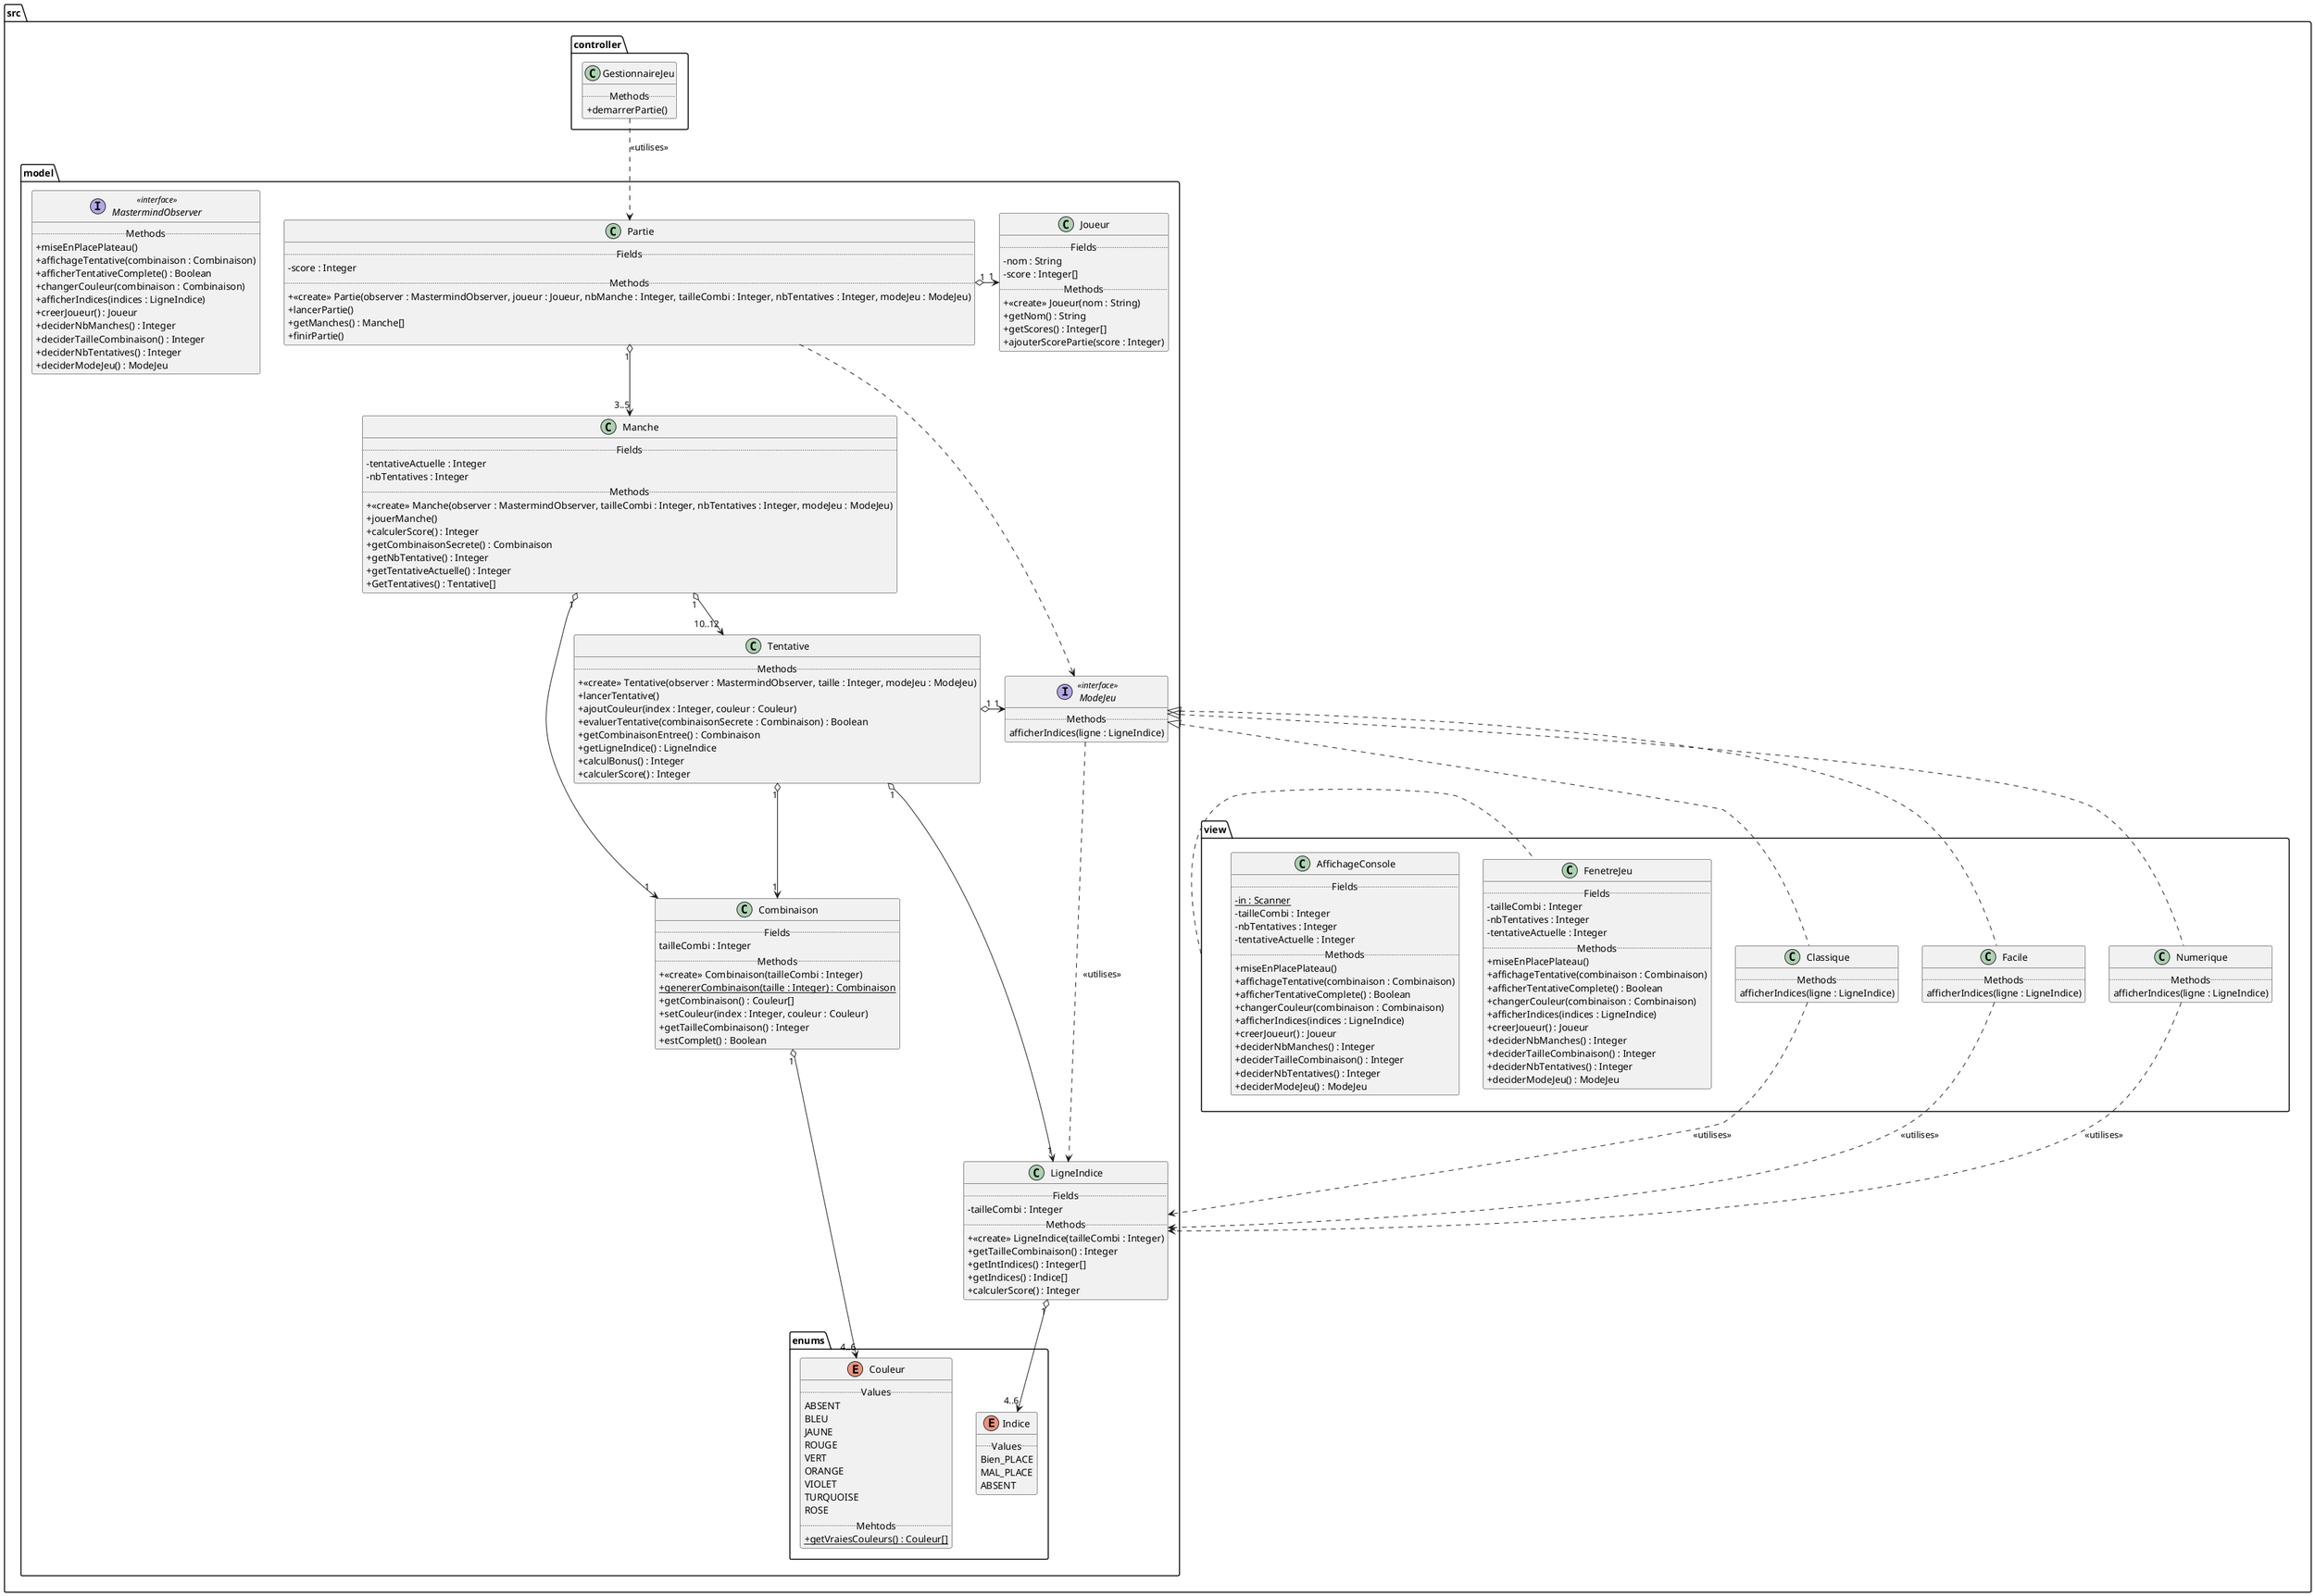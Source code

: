 @startuml
skinparam classAttributeIconSize 0

package src{
    package model{
        package enums{
            enum Couleur{
                ..Values..
                ABSENT
                BLEU
                JAUNE
                ROUGE
                VERT
                ORANGE
                VIOLET
                TURQUOISE
                ROSE
                ..Mehtods..
                + getVraiesCouleurs() : Couleur[] {static}
            }
            enum Indice{
                ..Values..
                Bien_PLACE
                MAL_PLACE
                ABSENT
            }
        }
        class Combinaison{
            ..Fields..
            tailleCombi : Integer
            ..Methods..
            + <<create>> Combinaison(tailleCombi : Integer)
            + genererCombinaison(taille : Integer) : Combinaison {static}
            + getCombinaison() : Couleur[]
            + setCouleur(index : Integer, couleur : Couleur)
            + getTailleCombinaison() : Integer
            + estComplet() : Boolean
        }
        class Joueur{
            ..Fields..
            - nom : String
            - score : Integer[]
            ..Methods..
            + <<create>> Joueur(nom : String)
            + getNom() : String
            + getScores() : Integer[]
            + ajouterScorePartie(score : Integer)
        }
        class LigneIndice{
            ..Fields..
            - tailleCombi : Integer
            ..Methods..
            + <<create>> LigneIndice(tailleCombi : Integer)
            + getTailleCombinaison() : Integer
            + getIntIndices() : Integer[]
            + getIndices() : Indice[]
            + calculerScore() : Integer
        }
        class Manche{
            ..Fields..
            - tentativeActuelle : Integer
            - nbTentatives : Integer
            ..Methods..
            + <<create>> Manche(observer : MastermindObserver, tailleCombi : Integer, nbTentatives : Integer, modeJeu : ModeJeu)
            + jouerManche()
            + calculerScore() : Integer
            + getCombinaisonSecrete() : Combinaison
            + getNbTentative() : Integer
            + getTentativeActuelle() : Integer
            + GetTentatives() : Tentative[]
        }
        interface ModeJeu <<interface>>{
            ..Methods..
            afficherIndices(ligne : LigneIndice)
        }
        class Partie{
            ..Fields..
            - score : Integer
            ..Methods..
            + <<create>> Partie(observer : MastermindObserver, joueur : Joueur, nbManche : Integer, tailleCombi : Integer, nbTentatives : Integer, modeJeu : ModeJeu)
            + lancerPartie()
            + getManches() : Manche[]
            + finirPartie()
        }
        class Tentative{
            ..Methods..
            + <<create>> Tentative(observer : MastermindObserver, taille : Integer, modeJeu : ModeJeu)
            + lancerTentative()
            + ajoutCouleur(index : Integer, couleur : Couleur)
            + evaluerTentative(combinaisonSecrete : Combinaison) : Boolean
            + getCombinaisonEntree() : Combinaison
            + getLigneIndice() : LigneIndice
            + calculBonus() : Integer
            + calculerScore() : Integer
        }
        interface MastermindObserver <<interface>>{
            ..Methods..
            + miseEnPlacePlateau()
            + affichageTentative(combinaison : Combinaison)
            + afficherTentativeComplete() : Boolean
            + changerCouleur(combinaison : Combinaison)
            + afficherIndices(indices : LigneIndice)
            + creerJoueur() : Joueur
            + deciderNbManches() : Integer
            + deciderTailleCombinaison() : Integer
            + deciderNbTentatives() : Integer
            + deciderModeJeu() : ModeJeu
        }
    }
    package view{
        class Classique{
            ..Methods..
            afficherIndices(ligne : LigneIndice)
        }
        class Facile{
            ..Methods..
            afficherIndices(ligne : LigneIndice)
        }
        class Numerique{
            ..Methods..
            afficherIndices(ligne : LigneIndice)
        }
        class AffichageConsole{
            ..Fields..
            - in : Scanner {static}
            - tailleCombi : Integer
            - nbTentatives : Integer
            - tentativeActuelle : Integer
            ..Methods..
            + miseEnPlacePlateau()
            + affichageTentative(combinaison : Combinaison)
            + afficherTentativeComplete() : Boolean
            + changerCouleur(combinaison : Combinaison)
            + afficherIndices(indices : LigneIndice)
            + creerJoueur() : Joueur
            + deciderNbManches() : Integer
            + deciderTailleCombinaison() : Integer
            + deciderNbTentatives() : Integer
            + deciderModeJeu() : ModeJeu
        }
        class FenetreJeu{
            ..Fields..
            - tailleCombi : Integer
            - nbTentatives : Integer
            - tentativeActuelle : Integer
            ..Methods..
            + miseEnPlacePlateau()
            + affichageTentative(combinaison : Combinaison)
            + afficherTentativeComplete() : Boolean
            + changerCouleur(combinaison : Combinaison)
            + afficherIndices(indices : LigneIndice)
            + creerJoueur() : Joueur
            + deciderNbManches() : Integer
            + deciderTailleCombinaison() : Integer
            + deciderNbTentatives() : Integer
            + deciderModeJeu() : ModeJeu
        }
    }
    package controller{
        class GestionnaireJeu{
            ..Methods..
            + demarrerPartie()
        }
    }
}

src.controller.GestionnaireJeu ..> src.model.Partie : <<utilises>>


src.model.Combinaison "1" o--> "4..6" src.model.enums.Couleur

src.model.LigneIndice "1" o--> "4..6" src.model.enums.Indice

src.model.Manche "1" o--> "10..12" src.model.Tentative
src.model.Manche "1" o--> "1" src.model.Combinaison

src.model.ModeJeu ...> src.model.LigneIndice : <<utilises>>
src.model.ModeJeu <|.. src.view.Classique
src.model.ModeJeu <|.. src.view.Facile
src.model.ModeJeu <|.. src.view.Numerique

src.model.Partie "1" o-> "1" src.model.Joueur
src.model.Partie "1" o--> "3..5" src.model.Manche
src.model.Partie .> src.model.ModeJeu

src.model.Tentative "1" o--> "1" src.model.Combinaison
src.model.Tentative "1" o--> "1" src.model.LigneIndice
src.model.Tentative "1" o-> "1" src.model.ModeJeu


src.view.FenetreJeu

src.view.Classique ..> src.model.LigneIndice : <<utilises>>

src.view.Facile ..> src.model.LigneIndice : <<utilises>>

src.view.Numerique ..> src.model.LigneIndice : <<utilises>>

@enduml